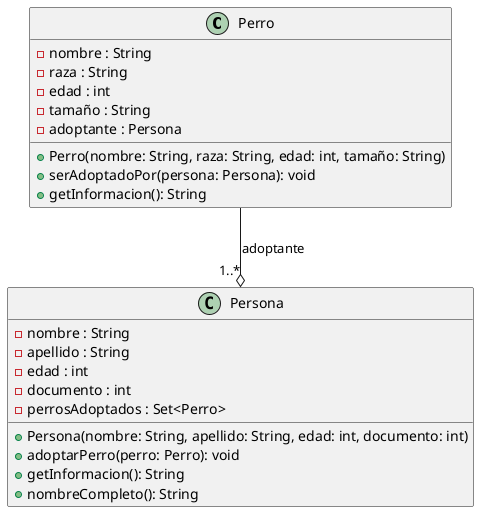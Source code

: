 @startuml
class Perro {
    - nombre : String
    - raza : String
    - edad : int
    - tamaño : String
    - adoptante : Persona
    + Perro(nombre: String, raza: String, edad: int, tamaño: String)
    + serAdoptadoPor(persona: Persona): void
    + getInformacion(): String
}

class Persona {
    - nombre : String
    - apellido : String
    - edad : int
    - documento : int
    - perrosAdoptados : Set<Perro>
    + Persona(nombre: String, apellido: String, edad: int, documento: int)
    + adoptarPerro(perro: Perro): void
    + getInformacion(): String
    + nombreCompleto(): String
}

Perro --o "1..*" Persona : adoptante
@enduml
